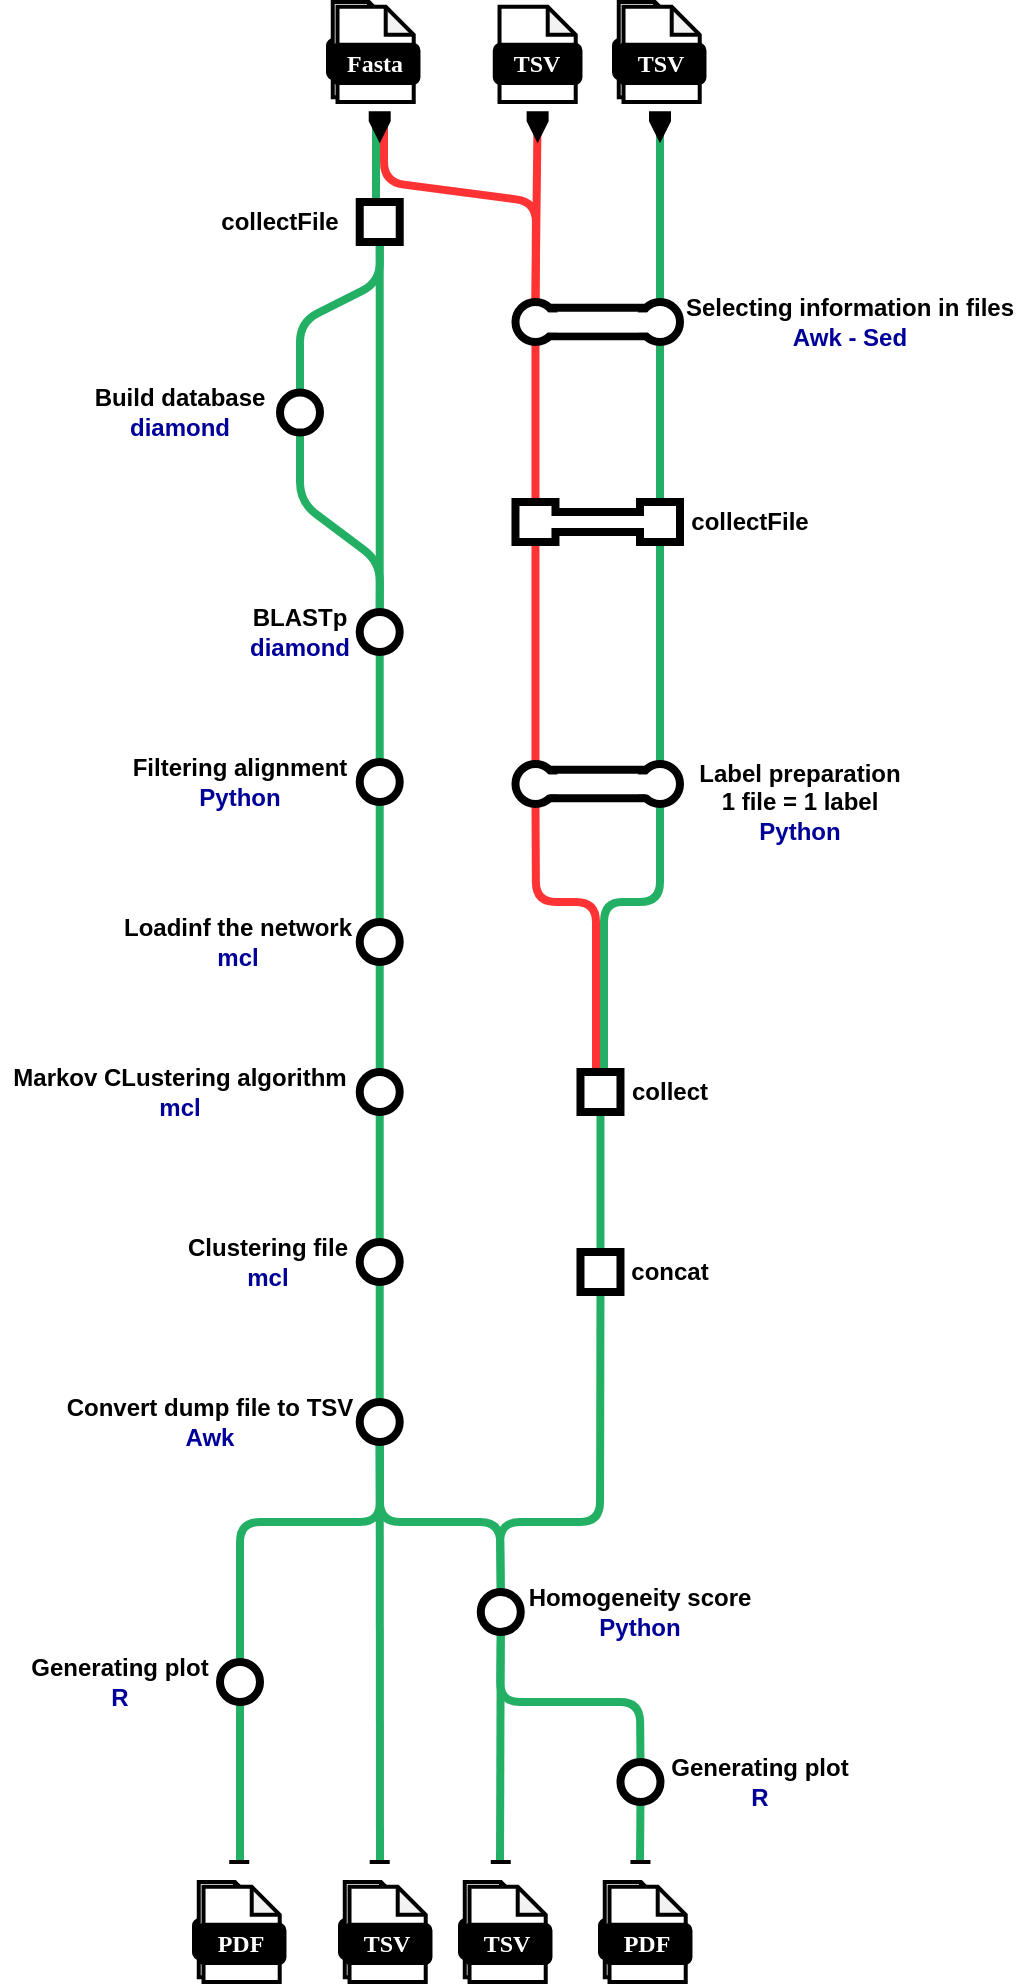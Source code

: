 <mxfile version="24.3.1" type="device">
  <diagram name="Page-1" id="9nXwGs9cTeg_glt61Sc_">
    <mxGraphModel dx="682" dy="383" grid="1" gridSize="10" guides="1" tooltips="1" connect="1" arrows="1" fold="1" page="1" pageScale="1" pageWidth="827" pageHeight="1169" math="0" shadow="0">
      <root>
        <mxCell id="0" />
        <mxCell id="1" parent="0" />
        <mxCell id="K5e5JTWMxoZmhN40_KnM-136" value="" style="endArrow=none;html=1;rounded=1;strokeWidth=4;strokeColor=#FF3333;startSize=2;exitX=0.5;exitY=0;exitDx=0;exitDy=0;" edge="1" parent="1" source="S5FKqw8-091Je8HFVhai-55">
          <mxGeometry width="50" height="50" relative="1" as="geometry">
            <mxPoint x="348" y="170" as="sourcePoint" />
            <mxPoint x="272" y="106" as="targetPoint" />
            <Array as="points">
              <mxPoint x="348" y="150" />
              <mxPoint x="272" y="140" />
            </Array>
          </mxGeometry>
        </mxCell>
        <mxCell id="K5e5JTWMxoZmhN40_KnM-78" value="" style="endArrow=none;html=1;rounded=1;strokeWidth=4;strokeColor=#24B064;exitX=0.5;exitY=1;exitDx=0;exitDy=0;entryX=0.5;entryY=0;entryDx=0;entryDy=0;" edge="1" parent="1" source="K5e5JTWMxoZmhN40_KnM-75" target="S5FKqw8-091Je8HFVhai-32">
          <mxGeometry width="50" height="50" relative="1" as="geometry">
            <mxPoint x="300" y="290" as="sourcePoint" />
            <mxPoint x="340" y="290" as="targetPoint" />
            <Array as="points">
              <mxPoint x="230" y="300" />
              <mxPoint x="270" y="330" />
            </Array>
          </mxGeometry>
        </mxCell>
        <mxCell id="K5e5JTWMxoZmhN40_KnM-52" value="" style="rounded=1;whiteSpace=wrap;html=1;strokeWidth=2;fillColor=#000000;" vertex="1" parent="1">
          <mxGeometry x="244" y="69.048" width="42.859" height="19.048" as="geometry" />
        </mxCell>
        <mxCell id="S5FKqw8-091Je8HFVhai-121" value="" style="endArrow=none;html=1;rounded=1;strokeWidth=4;strokeColor=#FF3333;exitX=0.5;exitY=1;exitDx=0;exitDy=0;" parent="1" source="K5e5JTWMxoZmhN40_KnM-46" edge="1">
          <mxGeometry width="50" height="50" relative="1" as="geometry">
            <mxPoint x="345.74" y="451" as="sourcePoint" />
            <mxPoint x="378" y="584" as="targetPoint" />
            <Array as="points">
              <mxPoint x="348" y="500" />
              <mxPoint x="378" y="500" />
            </Array>
          </mxGeometry>
        </mxCell>
        <mxCell id="S5FKqw8-091Je8HFVhai-114" value="" style="endArrow=none;html=1;rounded=1;strokeWidth=4;strokeColor=#24B064;entryX=0.5;entryY=0;entryDx=0;entryDy=0;exitX=0.5;exitY=1;exitDx=0;exitDy=0;" parent="1" source="S5FKqw8-091Je8HFVhai-56" target="S5FKqw8-091Je8HFVhai-80" edge="1">
          <mxGeometry width="50" height="50" relative="1" as="geometry">
            <mxPoint x="420" y="240" as="sourcePoint" />
            <mxPoint x="750" y="360" as="targetPoint" />
          </mxGeometry>
        </mxCell>
        <mxCell id="S5FKqw8-091Je8HFVhai-1" value="" style="group" parent="1" vertex="1" connectable="0">
          <mxGeometry x="244" y="50" width="45.24" height="50" as="geometry" />
        </mxCell>
        <mxCell id="S5FKqw8-091Je8HFVhai-2" value="" style="shape=note;whiteSpace=wrap;html=1;backgroundOutline=1;darkOpacity=0.05;rounded=1;size=20;strokeWidth=2;" parent="S5FKqw8-091Je8HFVhai-1" vertex="1">
          <mxGeometry x="2.381" width="38.097" height="47.619" as="geometry" />
        </mxCell>
        <mxCell id="S5FKqw8-091Je8HFVhai-4" value="" style="shape=note;whiteSpace=wrap;html=1;backgroundOutline=1;darkOpacity=0.05;rounded=1;size=14;strokeWidth=2;" parent="S5FKqw8-091Je8HFVhai-1" vertex="1">
          <mxGeometry x="4.762" y="2.381" width="38.097" height="47.619" as="geometry" />
        </mxCell>
        <mxCell id="S5FKqw8-091Je8HFVhai-5" value="&lt;font style=&quot;font-size: 12px;&quot; data-font-src=&quot;https://fonts.googleapis.com/css?family=Maven+Pro&quot; face=&quot;Maven Pro&quot; color=&quot;#ffffff&quot;&gt;&lt;b&gt;&lt;font style=&quot;font-size: 12px;&quot;&gt;Fasta&lt;/font&gt;&lt;/b&gt;&lt;/font&gt;" style="rounded=1;whiteSpace=wrap;html=1;strokeWidth=2;fillColor=#000000;" parent="S5FKqw8-091Je8HFVhai-1" vertex="1">
          <mxGeometry x="2.381" y="21.429" width="42.859" height="19.048" as="geometry" />
        </mxCell>
        <mxCell id="S5FKqw8-091Je8HFVhai-33" value="" style="endArrow=none;html=1;rounded=1;strokeWidth=4;strokeColor=#24B064;exitX=0.5;exitY=1;exitDx=0;exitDy=0;entryX=0.5;entryY=0;entryDx=0;entryDy=0;" parent="1" source="K5e5JTWMxoZmhN40_KnM-76" target="S5FKqw8-091Je8HFVhai-32" edge="1">
          <mxGeometry width="50" height="50" relative="1" as="geometry">
            <mxPoint x="269.86" y="174.68" as="sourcePoint" />
            <mxPoint x="270" y="340" as="targetPoint" />
          </mxGeometry>
        </mxCell>
        <mxCell id="S5FKqw8-091Je8HFVhai-34" value="" style="endArrow=none;html=1;rounded=1;strokeWidth=4;strokeColor=#24B064;exitX=0.5;exitY=1;exitDx=0;exitDy=0;entryX=0.5;entryY=0;entryDx=0;entryDy=0;" parent="1" source="S5FKqw8-091Je8HFVhai-32" target="S5FKqw8-091Je8HFVhai-35" edge="1">
          <mxGeometry width="50" height="50" relative="1" as="geometry">
            <mxPoint x="297.48" y="540" as="sourcePoint" />
            <mxPoint x="266" y="550" as="targetPoint" />
          </mxGeometry>
        </mxCell>
        <mxCell id="S5FKqw8-091Je8HFVhai-37" value="" style="endArrow=none;html=1;rounded=1;strokeWidth=4;strokeColor=#24B064;exitX=0.5;exitY=1;exitDx=0;exitDy=0;entryX=0.5;entryY=0;entryDx=0;entryDy=0;" parent="1" source="S5FKqw8-091Je8HFVhai-35" target="S5FKqw8-091Je8HFVhai-36" edge="1">
          <mxGeometry width="50" height="50" relative="1" as="geometry">
            <mxPoint x="326" y="550" as="sourcePoint" />
            <mxPoint x="326" y="630" as="targetPoint" />
          </mxGeometry>
        </mxCell>
        <mxCell id="S5FKqw8-091Je8HFVhai-43" value="" style="endArrow=none;html=1;rounded=1;strokeWidth=4;strokeColor=#24B064;entryX=0.5;entryY=1;entryDx=0;entryDy=0;exitX=0.5;exitY=0;exitDx=0;exitDy=0;" parent="1" source="S5FKqw8-091Je8HFVhai-41" target="S5FKqw8-091Je8HFVhai-36" edge="1">
          <mxGeometry width="50" height="50" relative="1" as="geometry">
            <mxPoint x="356" y="680" as="sourcePoint" />
            <mxPoint x="286" y="670" as="targetPoint" />
          </mxGeometry>
        </mxCell>
        <mxCell id="S5FKqw8-091Je8HFVhai-44" value="" style="endArrow=none;html=1;rounded=1;strokeWidth=4;strokeColor=#24B064;entryX=0.5;entryY=1;entryDx=0;entryDy=0;exitX=0.5;exitY=0;exitDx=0;exitDy=0;" parent="1" source="S5FKqw8-091Je8HFVhai-42" target="S5FKqw8-091Je8HFVhai-41" edge="1">
          <mxGeometry width="50" height="50" relative="1" as="geometry">
            <mxPoint x="276" y="780" as="sourcePoint" />
            <mxPoint x="276" y="670" as="targetPoint" />
          </mxGeometry>
        </mxCell>
        <mxCell id="S5FKqw8-091Je8HFVhai-46" value="&lt;div&gt;&lt;b&gt;Build database&lt;/b&gt;&lt;/div&gt;&lt;div style=&quot;&quot;&gt;&lt;font color=&quot;#000099&quot;&gt;&lt;b&gt;diamond&lt;/b&gt;&lt;/font&gt;&lt;br&gt;&lt;/div&gt;" style="text;html=1;align=center;verticalAlign=middle;whiteSpace=wrap;rounded=0;" parent="1" vertex="1">
          <mxGeometry x="120" y="240.31" width="100" height="30" as="geometry" />
        </mxCell>
        <mxCell id="S5FKqw8-091Je8HFVhai-47" value="&lt;div&gt;&lt;b&gt;BLASTp&lt;/b&gt;&lt;/div&gt;&lt;div style=&quot;&quot;&gt;&lt;font color=&quot;#000099&quot; style=&quot;font-size: 12px;&quot;&gt;&lt;b&gt;diamond&lt;/b&gt;&lt;/font&gt;&lt;font color=&quot;#000099&quot; style=&quot;font-size: 12px;&quot;&gt;&lt;b&gt;&lt;br&gt;&lt;/b&gt;&lt;/font&gt;&lt;/div&gt;" style="text;html=1;align=center;verticalAlign=middle;whiteSpace=wrap;rounded=0;" parent="1" vertex="1">
          <mxGeometry x="190" y="350" width="80" height="30" as="geometry" />
        </mxCell>
        <mxCell id="S5FKqw8-091Je8HFVhai-48" value="&lt;div&gt;&lt;b&gt;Filtering alignment&lt;br&gt;&lt;/b&gt;&lt;/div&gt;&lt;div style=&quot;&quot;&gt;&lt;font color=&quot;#000099&quot;&gt;&lt;b&gt;Python&lt;/b&gt;&lt;br&gt;&lt;/font&gt;&lt;/div&gt;" style="text;html=1;align=center;verticalAlign=middle;whiteSpace=wrap;rounded=0;" parent="1" vertex="1">
          <mxGeometry x="139.86" y="425" width="120" height="30" as="geometry" />
        </mxCell>
        <mxCell id="S5FKqw8-091Je8HFVhai-49" value="&lt;div&gt;&lt;b&gt;Loadinf the network&lt;br&gt;&lt;/b&gt;&lt;/div&gt;&lt;div style=&quot;&quot;&gt;&lt;font color=&quot;#000099&quot;&gt;&lt;b&gt;mcl&lt;/b&gt;&lt;/font&gt;&lt;br&gt;&lt;/div&gt;" style="text;html=1;align=center;verticalAlign=middle;whiteSpace=wrap;rounded=0;" parent="1" vertex="1">
          <mxGeometry x="139.05" y="505" width="120" height="30" as="geometry" />
        </mxCell>
        <mxCell id="S5FKqw8-091Je8HFVhai-50" value="&lt;div&gt;&lt;b&gt;Markov CLustering algorithm&lt;br&gt;&lt;/b&gt;&lt;/div&gt;&lt;div style=&quot;&quot;&gt;&lt;font color=&quot;#000099&quot; style=&quot;font-size: 12px;&quot;&gt;&lt;b&gt;mcl&lt;/b&gt;&lt;/font&gt;&lt;br&gt;&lt;/div&gt;" style="text;html=1;align=center;verticalAlign=middle;whiteSpace=wrap;rounded=0;" parent="1" vertex="1">
          <mxGeometry x="80" y="572.5" width="180" height="45" as="geometry" />
        </mxCell>
        <mxCell id="S5FKqw8-091Je8HFVhai-53" value="&lt;div&gt;&lt;b&gt;Clustering file&lt;br&gt;&lt;/b&gt;&lt;/div&gt;&lt;div style=&quot;&quot;&gt;&lt;font color=&quot;#000099&quot;&gt;&lt;b&gt;mcl&lt;/b&gt;&lt;/font&gt;&lt;br&gt;&lt;/div&gt;" style="text;html=1;align=center;verticalAlign=middle;whiteSpace=wrap;rounded=0;" parent="1" vertex="1">
          <mxGeometry x="169.05" y="665" width="90" height="30" as="geometry" />
        </mxCell>
        <mxCell id="S5FKqw8-091Je8HFVhai-54" value="&lt;div&gt;&lt;b&gt;Convert dump file to TSV&lt;br&gt;&lt;/b&gt;&lt;/div&gt;&lt;div style=&quot;&quot;&gt;&lt;font color=&quot;#000099&quot;&gt;&lt;b&gt;Awk&lt;/b&gt;&lt;b&gt;&lt;br&gt;&lt;/b&gt;&lt;/font&gt;&lt;/div&gt;" style="text;html=1;align=center;verticalAlign=middle;whiteSpace=wrap;rounded=0;" parent="1" vertex="1">
          <mxGeometry x="110.0" y="745" width="150" height="30" as="geometry" />
        </mxCell>
        <mxCell id="S5FKqw8-091Je8HFVhai-59" value="" style="endArrow=none;html=1;rounded=1;strokeWidth=4;strokeColor=#FF3333;entryX=0.5;entryY=0;entryDx=0;entryDy=0;exitX=0;exitY=0.5;exitDx=0;exitDy=0;exitPerimeter=0;" parent="1" target="S5FKqw8-091Je8HFVhai-55" edge="1" source="K5e5JTWMxoZmhN40_KnM-130">
          <mxGeometry width="50" height="50" relative="1" as="geometry">
            <mxPoint x="348.53" y="110" as="sourcePoint" />
            <mxPoint x="350" y="170" as="targetPoint" />
          </mxGeometry>
        </mxCell>
        <mxCell id="S5FKqw8-091Je8HFVhai-61" value="&lt;div&gt;&lt;b&gt;Selecting information in files&lt;br&gt;&lt;/b&gt;&lt;/div&gt;&lt;div style=&quot;&quot;&gt;&lt;font color=&quot;#000099&quot;&gt;&lt;b&gt;Awk - Sed&lt;/b&gt;&lt;/font&gt;&lt;br&gt;&lt;/div&gt;" style="text;html=1;align=center;verticalAlign=middle;whiteSpace=wrap;rounded=0;" parent="1" vertex="1">
          <mxGeometry x="420" y="195" width="170" height="30" as="geometry" />
        </mxCell>
        <mxCell id="S5FKqw8-091Je8HFVhai-78" value="&lt;div&gt;&lt;b&gt;collectFile&lt;br&gt;&lt;/b&gt;&lt;/div&gt;" style="text;html=1;align=center;verticalAlign=middle;whiteSpace=wrap;rounded=0;" parent="1" vertex="1">
          <mxGeometry x="420" y="295" width="70" height="30" as="geometry" />
        </mxCell>
        <mxCell id="S5FKqw8-091Je8HFVhai-113" value="" style="endArrow=none;html=1;rounded=1;strokeWidth=4;strokeColor=#FF3333;entryX=0.5;entryY=0;entryDx=0;entryDy=0;exitX=0.5;exitY=1;exitDx=0;exitDy=0;" parent="1" source="S5FKqw8-091Je8HFVhai-55" target="S5FKqw8-091Je8HFVhai-77" edge="1">
          <mxGeometry width="50" height="50" relative="1" as="geometry">
            <mxPoint x="348" y="240" as="sourcePoint" />
            <mxPoint x="446" y="360" as="targetPoint" />
          </mxGeometry>
        </mxCell>
        <mxCell id="S5FKqw8-091Je8HFVhai-115" value="" style="endArrow=none;html=1;rounded=1;strokeWidth=4;strokeColor=#FF3333;exitX=0.5;exitY=1;exitDx=0;exitDy=0;entryX=0.5;entryY=0;entryDx=0;entryDy=0;" parent="1" source="S5FKqw8-091Je8HFVhai-77" target="K5e5JTWMxoZmhN40_KnM-46" edge="1">
          <mxGeometry width="50" height="50" relative="1" as="geometry">
            <mxPoint x="436" y="320" as="sourcePoint" />
            <mxPoint x="350" y="400" as="targetPoint" />
          </mxGeometry>
        </mxCell>
        <mxCell id="S5FKqw8-091Je8HFVhai-111" value="" style="group" parent="1" vertex="1" connectable="0">
          <mxGeometry x="337.74" y="300" width="30" height="20" as="geometry" />
        </mxCell>
        <mxCell id="S5FKqw8-091Je8HFVhai-77" value="" style="rounded=1;whiteSpace=wrap;html=1;strokeWidth=4;arcSize=0;" parent="S5FKqw8-091Je8HFVhai-111" vertex="1">
          <mxGeometry width="20" height="20" as="geometry" />
        </mxCell>
        <mxCell id="S5FKqw8-091Je8HFVhai-117" value="" style="endArrow=none;html=1;rounded=1;strokeWidth=4;strokeColor=#24B064;entryX=0.5;entryY=0;entryDx=0;entryDy=0;exitX=0.5;exitY=1;exitDx=0;exitDy=0;" parent="1" source="S5FKqw8-091Je8HFVhai-80" target="K5e5JTWMxoZmhN40_KnM-45" edge="1">
          <mxGeometry width="50" height="50" relative="1" as="geometry">
            <mxPoint x="758.24" y="370" as="sourcePoint" />
            <mxPoint x="604" y="430" as="targetPoint" />
          </mxGeometry>
        </mxCell>
        <mxCell id="S5FKqw8-091Je8HFVhai-126" value="&lt;div&gt;&lt;b&gt;concat&lt;br&gt;&lt;/b&gt;&lt;/div&gt;" style="text;html=1;align=center;verticalAlign=middle;whiteSpace=wrap;rounded=0;" parent="1" vertex="1">
          <mxGeometry x="390.24" y="670" width="50" height="30" as="geometry" />
        </mxCell>
        <mxCell id="S5FKqw8-091Je8HFVhai-135" value="&lt;div&gt;&lt;b&gt;collect&lt;br&gt;&lt;/b&gt;&lt;/div&gt;" style="text;html=1;align=center;verticalAlign=middle;whiteSpace=wrap;rounded=0;" parent="1" vertex="1">
          <mxGeometry x="390.43" y="580" width="50.19" height="30" as="geometry" />
        </mxCell>
        <mxCell id="S5FKqw8-091Je8HFVhai-136" value="" style="endArrow=none;html=1;rounded=1;strokeWidth=4;strokeColor=#24B064;exitX=0.5;exitY=1;exitDx=0;exitDy=0;" parent="1" source="K5e5JTWMxoZmhN40_KnM-45" edge="1">
          <mxGeometry width="50" height="50" relative="1" as="geometry">
            <mxPoint x="410" y="470" as="sourcePoint" />
            <mxPoint x="382" y="583" as="targetPoint" />
            <Array as="points">
              <mxPoint x="410" y="500" />
              <mxPoint x="382" y="500" />
            </Array>
          </mxGeometry>
        </mxCell>
        <mxCell id="S5FKqw8-091Je8HFVhai-137" value="" style="endArrow=none;html=1;rounded=1;strokeWidth=4;strokeColor=#24B064;entryX=0.5;entryY=0;entryDx=0;entryDy=0;exitX=0;exitY=0.5;exitDx=0;exitDy=0;exitPerimeter=0;" parent="1" target="S5FKqw8-091Je8HFVhai-56" edge="1" source="K5e5JTWMxoZmhN40_KnM-132">
          <mxGeometry width="50" height="50" relative="1" as="geometry">
            <mxPoint x="410" y="110" as="sourcePoint" />
            <mxPoint x="420" y="170" as="targetPoint" />
          </mxGeometry>
        </mxCell>
        <mxCell id="S5FKqw8-091Je8HFVhai-41" value="" style="ellipse;whiteSpace=wrap;html=1;aspect=fixed;rounded=1;rotation=0;strokeWidth=4;" parent="1" vertex="1">
          <mxGeometry x="259.86" y="585" width="20" height="20" as="geometry" />
        </mxCell>
        <mxCell id="S5FKqw8-091Je8HFVhai-36" value="" style="ellipse;whiteSpace=wrap;html=1;aspect=fixed;rounded=1;rotation=0;strokeWidth=4;" parent="1" vertex="1">
          <mxGeometry x="259.86" y="510" width="20" height="20" as="geometry" />
        </mxCell>
        <mxCell id="S5FKqw8-091Je8HFVhai-35" value="" style="ellipse;whiteSpace=wrap;html=1;aspect=fixed;rounded=1;rotation=0;strokeWidth=4;" parent="1" vertex="1">
          <mxGeometry x="259.86" y="430" width="20" height="20" as="geometry" />
        </mxCell>
        <mxCell id="S5FKqw8-091Je8HFVhai-80" value="" style="rounded=1;whiteSpace=wrap;html=1;strokeWidth=4;arcSize=0;" parent="1" vertex="1">
          <mxGeometry x="400" y="300" width="20" height="20" as="geometry" />
        </mxCell>
        <mxCell id="S5FKqw8-091Je8HFVhai-56" value="" style="ellipse;whiteSpace=wrap;html=1;aspect=fixed;rounded=1;rotation=0;strokeWidth=4;" parent="1" vertex="1">
          <mxGeometry x="400" y="200" width="20" height="20" as="geometry" />
        </mxCell>
        <mxCell id="S5FKqw8-091Je8HFVhai-55" value="" style="ellipse;whiteSpace=wrap;html=1;aspect=fixed;rounded=1;rotation=0;strokeWidth=4;" parent="1" vertex="1">
          <mxGeometry x="337.74" y="200" width="20" height="20" as="geometry" />
        </mxCell>
        <mxCell id="S5FKqw8-091Je8HFVhai-150" value="" style="endArrow=none;html=1;rounded=1;strokeWidth=4;strokeColor=#24B064;exitX=0.5;exitY=1;exitDx=0;exitDy=0;entryX=0.5;entryY=0;entryDx=0;entryDy=0;" parent="1" source="S5FKqw8-091Je8HFVhai-119" target="S5FKqw8-091Je8HFVhai-128" edge="1">
          <mxGeometry width="50" height="50" relative="1" as="geometry">
            <mxPoint x="588" y="650" as="sourcePoint" />
            <mxPoint x="380" y="680" as="targetPoint" />
          </mxGeometry>
        </mxCell>
        <mxCell id="S5FKqw8-091Je8HFVhai-119" value="" style="rounded=1;whiteSpace=wrap;html=1;strokeWidth=4;arcSize=0;" parent="1" vertex="1">
          <mxGeometry x="370.24" y="585" width="20" height="20" as="geometry" />
        </mxCell>
        <mxCell id="S5FKqw8-091Je8HFVhai-169" value="&lt;div&gt;&lt;b&gt;collectFile&lt;br&gt;&lt;/b&gt;&lt;/div&gt;" style="text;html=1;align=center;verticalAlign=middle;whiteSpace=wrap;rounded=0;" parent="1" vertex="1">
          <mxGeometry x="180.67" y="144.68" width="78.38" height="30" as="geometry" />
        </mxCell>
        <mxCell id="S5FKqw8-091Je8HFVhai-177" value="" style="endArrow=none;html=1;rounded=1;strokeWidth=4;strokeColor=#24B064;entryX=0.5;entryY=1;entryDx=0;entryDy=0;exitX=0.5;exitY=0;exitDx=0;exitDy=0;" parent="1" source="S5FKqw8-091Je8HFVhai-154" target="S5FKqw8-091Je8HFVhai-42" edge="1">
          <mxGeometry width="50" height="50" relative="1" as="geometry">
            <mxPoint x="270.6" y="860" as="sourcePoint" />
            <mxPoint x="270.6" y="790" as="targetPoint" />
          </mxGeometry>
        </mxCell>
        <mxCell id="S5FKqw8-091Je8HFVhai-42" value="" style="ellipse;whiteSpace=wrap;html=1;aspect=fixed;rounded=1;rotation=0;strokeWidth=4;" parent="1" vertex="1">
          <mxGeometry x="259.86" y="670" width="20" height="20" as="geometry" />
        </mxCell>
        <mxCell id="S5FKqw8-091Je8HFVhai-184" value="" style="endArrow=none;html=1;rounded=1;strokeWidth=4;strokeColor=#24B064;entryX=0.5;entryY=1;entryDx=0;entryDy=0;exitX=0.5;exitY=0;exitDx=0;exitDy=0;" parent="1" source="S5FKqw8-091Je8HFVhai-182" target="S5FKqw8-091Je8HFVhai-154" edge="1">
          <mxGeometry width="50" height="50" relative="1" as="geometry">
            <mxPoint x="310" y="830" as="sourcePoint" />
            <mxPoint x="271" y="800" as="targetPoint" />
            <Array as="points">
              <mxPoint x="330" y="810" />
              <mxPoint x="270" y="810" />
            </Array>
          </mxGeometry>
        </mxCell>
        <mxCell id="S5FKqw8-091Je8HFVhai-186" value="&lt;div&gt;&lt;b&gt;Homogeneity score&lt;br&gt;&lt;/b&gt;&lt;/div&gt;&lt;div style=&quot;&quot;&gt;&lt;font color=&quot;#000099&quot;&gt;&lt;b&gt;Python&lt;/b&gt;&lt;b&gt;&lt;br&gt;&lt;/b&gt;&lt;/font&gt;&lt;/div&gt;" style="text;html=1;align=center;verticalAlign=middle;whiteSpace=wrap;rounded=0;" parent="1" vertex="1">
          <mxGeometry x="340.38" y="840" width="120.24" height="30" as="geometry" />
        </mxCell>
        <mxCell id="S5FKqw8-091Je8HFVhai-191" value="" style="endArrow=none;html=1;rounded=1;strokeWidth=4;strokeColor=#24B064;entryX=0.5;entryY=0;entryDx=0;entryDy=0;exitX=0.5;exitY=1;exitDx=0;exitDy=0;" parent="1" source="S5FKqw8-091Je8HFVhai-182" target="S5FKqw8-091Je8HFVhai-190" edge="1">
          <mxGeometry width="50" height="50" relative="1" as="geometry">
            <mxPoint x="446.18" y="930" as="sourcePoint" />
            <mxPoint x="446.18" y="1042" as="targetPoint" />
            <Array as="points">
              <mxPoint x="330" y="900" />
              <mxPoint x="400" y="900" />
            </Array>
          </mxGeometry>
        </mxCell>
        <mxCell id="K5e5JTWMxoZmhN40_KnM-26" value="" style="endArrow=none;html=1;rounded=1;strokeWidth=4;exitX=1;exitY=0;exitDx=0;exitDy=0;entryX=0;entryY=0;entryDx=0;entryDy=0;" edge="1" parent="1" source="S5FKqw8-091Je8HFVhai-55" target="S5FKqw8-091Je8HFVhai-56">
          <mxGeometry width="50" height="50" relative="1" as="geometry">
            <mxPoint x="359" y="195" as="sourcePoint" />
            <mxPoint x="399" y="195" as="targetPoint" />
          </mxGeometry>
        </mxCell>
        <mxCell id="K5e5JTWMxoZmhN40_KnM-27" value="" style="endArrow=none;html=1;rounded=1;strokeWidth=4;exitX=1;exitY=1;exitDx=0;exitDy=0;entryX=0;entryY=1;entryDx=0;entryDy=0;" edge="1" parent="1" source="S5FKqw8-091Je8HFVhai-55" target="S5FKqw8-091Je8HFVhai-56">
          <mxGeometry width="50" height="50" relative="1" as="geometry">
            <mxPoint x="359" y="225" as="sourcePoint" />
            <mxPoint x="399" y="225" as="targetPoint" />
          </mxGeometry>
        </mxCell>
        <mxCell id="K5e5JTWMxoZmhN40_KnM-29" value="" style="endArrow=none;html=1;rounded=1;strokeWidth=4;exitX=1;exitY=0.75;exitDx=0;exitDy=0;entryX=0;entryY=0.75;entryDx=0;entryDy=0;" edge="1" parent="1" source="S5FKqw8-091Je8HFVhai-77" target="S5FKqw8-091Je8HFVhai-80">
          <mxGeometry width="50" height="50" relative="1" as="geometry">
            <mxPoint x="430" y="270" as="sourcePoint" />
            <mxPoint x="470" y="270" as="targetPoint" />
          </mxGeometry>
        </mxCell>
        <mxCell id="K5e5JTWMxoZmhN40_KnM-32" value="" style="endArrow=none;html=1;rounded=1;strokeWidth=2;strokeColor=#FFFFFF;" edge="1" parent="1">
          <mxGeometry width="50" height="50" relative="1" as="geometry">
            <mxPoint x="375" y="308" as="sourcePoint" />
            <mxPoint x="411" y="307.99" as="targetPoint" />
          </mxGeometry>
        </mxCell>
        <mxCell id="K5e5JTWMxoZmhN40_KnM-28" value="" style="endArrow=none;html=1;rounded=1;strokeWidth=4;entryX=0;entryY=0.25;entryDx=0;entryDy=0;exitX=1;exitY=0.25;exitDx=0;exitDy=0;" edge="1" parent="1" source="S5FKqw8-091Je8HFVhai-77" target="S5FKqw8-091Je8HFVhai-80">
          <mxGeometry width="50" height="50" relative="1" as="geometry">
            <mxPoint x="359" y="299.78" as="sourcePoint" />
            <mxPoint x="399" y="299.78" as="targetPoint" />
          </mxGeometry>
        </mxCell>
        <mxCell id="K5e5JTWMxoZmhN40_KnM-35" value="" style="endArrow=none;html=1;rounded=1;strokeWidth=2;strokeColor=#FFFFFF;" edge="1" parent="1">
          <mxGeometry width="50" height="50" relative="1" as="geometry">
            <mxPoint x="377" y="310" as="sourcePoint" />
            <mxPoint x="413" y="309.99" as="targetPoint" />
          </mxGeometry>
        </mxCell>
        <mxCell id="K5e5JTWMxoZmhN40_KnM-36" value="" style="endArrow=none;html=1;rounded=1;strokeWidth=2;strokeColor=#FFFFFF;" edge="1" parent="1">
          <mxGeometry width="50" height="50" relative="1" as="geometry">
            <mxPoint x="375" y="312" as="sourcePoint" />
            <mxPoint x="411" y="311.99" as="targetPoint" />
          </mxGeometry>
        </mxCell>
        <mxCell id="K5e5JTWMxoZmhN40_KnM-37" value="" style="endArrow=none;html=1;rounded=1;strokeWidth=2;strokeColor=#FFFFFF;" edge="1" parent="1">
          <mxGeometry width="50" height="50" relative="1" as="geometry">
            <mxPoint x="354" y="312" as="sourcePoint" />
            <mxPoint x="390" y="311.99" as="targetPoint" />
          </mxGeometry>
        </mxCell>
        <mxCell id="K5e5JTWMxoZmhN40_KnM-38" value="" style="endArrow=none;html=1;rounded=1;strokeWidth=2;strokeColor=#FFFFFF;" edge="1" parent="1">
          <mxGeometry width="50" height="50" relative="1" as="geometry">
            <mxPoint x="354" y="308" as="sourcePoint" />
            <mxPoint x="390" y="307.99" as="targetPoint" />
          </mxGeometry>
        </mxCell>
        <mxCell id="K5e5JTWMxoZmhN40_KnM-39" value="" style="endArrow=none;html=1;rounded=1;strokeWidth=2;strokeColor=#FFFFFF;" edge="1" parent="1">
          <mxGeometry width="50" height="50" relative="1" as="geometry">
            <mxPoint x="353" y="309" as="sourcePoint" />
            <mxPoint x="389" y="308.99" as="targetPoint" />
          </mxGeometry>
        </mxCell>
        <mxCell id="K5e5JTWMxoZmhN40_KnM-40" value="" style="endArrow=none;html=1;rounded=1;strokeWidth=2;strokeColor=#FFFFFF;" edge="1" parent="1">
          <mxGeometry width="50" height="50" relative="1" as="geometry">
            <mxPoint x="353" y="311" as="sourcePoint" />
            <mxPoint x="389" y="310.99" as="targetPoint" />
          </mxGeometry>
        </mxCell>
        <mxCell id="K5e5JTWMxoZmhN40_KnM-41" value="" style="endArrow=none;html=1;rounded=1;strokeWidth=2;strokeColor=#FFFFFF;" edge="1" parent="1">
          <mxGeometry width="50" height="50" relative="1" as="geometry">
            <mxPoint x="377" y="311" as="sourcePoint" />
            <mxPoint x="413" y="310.99" as="targetPoint" />
          </mxGeometry>
        </mxCell>
        <mxCell id="K5e5JTWMxoZmhN40_KnM-42" value="" style="endArrow=none;html=1;rounded=1;strokeWidth=2;strokeColor=#FFFFFF;" edge="1" parent="1">
          <mxGeometry width="50" height="50" relative="1" as="geometry">
            <mxPoint x="348" y="310" as="sourcePoint" />
            <mxPoint x="384" y="309.99" as="targetPoint" />
          </mxGeometry>
        </mxCell>
        <mxCell id="K5e5JTWMxoZmhN40_KnM-43" value="" style="endArrow=none;html=1;rounded=1;strokeWidth=2;strokeColor=#FFFFFF;" edge="1" parent="1">
          <mxGeometry width="50" height="50" relative="1" as="geometry">
            <mxPoint x="373" y="309" as="sourcePoint" />
            <mxPoint x="409" y="308.99" as="targetPoint" />
          </mxGeometry>
        </mxCell>
        <mxCell id="K5e5JTWMxoZmhN40_KnM-45" value="" style="ellipse;whiteSpace=wrap;html=1;aspect=fixed;rounded=1;rotation=0;strokeWidth=4;" vertex="1" parent="1">
          <mxGeometry x="400" y="431" width="20" height="20" as="geometry" />
        </mxCell>
        <mxCell id="K5e5JTWMxoZmhN40_KnM-46" value="" style="ellipse;whiteSpace=wrap;html=1;aspect=fixed;rounded=1;rotation=0;strokeWidth=4;" vertex="1" parent="1">
          <mxGeometry x="337.74" y="431" width="20" height="20" as="geometry" />
        </mxCell>
        <mxCell id="K5e5JTWMxoZmhN40_KnM-47" value="" style="rounded=0;whiteSpace=wrap;html=1;strokeWidth=0;rotation=90;strokeColor=#FFFFFF;" vertex="1" parent="1">
          <mxGeometry x="372.74" y="405.69" width="10" height="70.63" as="geometry" />
        </mxCell>
        <mxCell id="K5e5JTWMxoZmhN40_KnM-48" value="" style="endArrow=none;html=1;rounded=1;strokeWidth=4;exitX=1;exitY=0;exitDx=0;exitDy=0;entryX=0;entryY=0;entryDx=0;entryDy=0;" edge="1" parent="1" source="K5e5JTWMxoZmhN40_KnM-46" target="K5e5JTWMxoZmhN40_KnM-45">
          <mxGeometry width="50" height="50" relative="1" as="geometry">
            <mxPoint x="359" y="426" as="sourcePoint" />
            <mxPoint x="390" y="430" as="targetPoint" />
          </mxGeometry>
        </mxCell>
        <mxCell id="K5e5JTWMxoZmhN40_KnM-49" value="" style="endArrow=none;html=1;rounded=1;strokeWidth=4;exitX=1;exitY=1;exitDx=0;exitDy=0;entryX=0;entryY=1;entryDx=0;entryDy=0;" edge="1" parent="1" source="K5e5JTWMxoZmhN40_KnM-46" target="K5e5JTWMxoZmhN40_KnM-45">
          <mxGeometry width="50" height="50" relative="1" as="geometry">
            <mxPoint x="359" y="456" as="sourcePoint" />
            <mxPoint x="390" y="450" as="targetPoint" />
          </mxGeometry>
        </mxCell>
        <mxCell id="K5e5JTWMxoZmhN40_KnM-53" value="" style="rounded=1;whiteSpace=wrap;html=1;strokeWidth=2;fillColor=#000000;" vertex="1" parent="1">
          <mxGeometry x="387" y="69.048" width="42.859" height="19.048" as="geometry" />
        </mxCell>
        <mxCell id="K5e5JTWMxoZmhN40_KnM-54" value="" style="group" vertex="1" connectable="0" parent="1">
          <mxGeometry x="387" y="50" width="45.24" height="50" as="geometry" />
        </mxCell>
        <mxCell id="K5e5JTWMxoZmhN40_KnM-55" value="" style="shape=note;whiteSpace=wrap;html=1;backgroundOutline=1;darkOpacity=0.05;rounded=1;size=20;strokeWidth=2;" vertex="1" parent="K5e5JTWMxoZmhN40_KnM-54">
          <mxGeometry x="2.381" width="38.097" height="47.619" as="geometry" />
        </mxCell>
        <mxCell id="K5e5JTWMxoZmhN40_KnM-56" value="" style="shape=note;whiteSpace=wrap;html=1;backgroundOutline=1;darkOpacity=0.05;rounded=1;size=14;strokeWidth=2;" vertex="1" parent="K5e5JTWMxoZmhN40_KnM-54">
          <mxGeometry x="4.762" y="2.381" width="38.097" height="47.619" as="geometry" />
        </mxCell>
        <mxCell id="K5e5JTWMxoZmhN40_KnM-57" value="&lt;font color=&quot;#ffffff&quot; face=&quot;Maven Pro&quot;&gt;&lt;b&gt;TSV&lt;/b&gt;&lt;/font&gt;" style="rounded=1;whiteSpace=wrap;html=1;strokeWidth=2;fillColor=#000000;" vertex="1" parent="K5e5JTWMxoZmhN40_KnM-54">
          <mxGeometry x="2.381" y="21.429" width="42.859" height="19.048" as="geometry" />
        </mxCell>
        <mxCell id="K5e5JTWMxoZmhN40_KnM-74" value="" style="endArrow=none;html=1;rounded=1;strokeWidth=4;strokeColor=#24B064;entryX=0.5;entryY=1;entryDx=0;entryDy=0;exitX=0.5;exitY=0;exitDx=0;exitDy=0;" edge="1" parent="1" source="S5FKqw8-091Je8HFVhai-182" target="S5FKqw8-091Je8HFVhai-128">
          <mxGeometry width="50" height="50" relative="1" as="geometry">
            <mxPoint x="340" y="830" as="sourcePoint" />
            <mxPoint x="380" y="700" as="targetPoint" />
            <Array as="points">
              <mxPoint x="330" y="810" />
              <mxPoint x="380" y="810" />
            </Array>
          </mxGeometry>
        </mxCell>
        <mxCell id="S5FKqw8-091Je8HFVhai-128" value="" style="rounded=1;whiteSpace=wrap;html=1;strokeWidth=4;arcSize=0;" parent="1" vertex="1">
          <mxGeometry x="370.24" y="675" width="20" height="20" as="geometry" />
        </mxCell>
        <mxCell id="K5e5JTWMxoZmhN40_KnM-77" value="" style="endArrow=none;html=1;rounded=1;strokeWidth=4;strokeColor=#24B064;entryX=0.5;entryY=0;entryDx=0;entryDy=0;exitX=0.5;exitY=1;exitDx=0;exitDy=0;" edge="1" parent="1" source="K5e5JTWMxoZmhN40_KnM-76" target="K5e5JTWMxoZmhN40_KnM-75">
          <mxGeometry width="50" height="50" relative="1" as="geometry">
            <mxPoint x="219" y="210" as="sourcePoint" />
            <mxPoint x="220" y="230" as="targetPoint" />
            <Array as="points">
              <mxPoint x="270" y="190" />
              <mxPoint x="230" y="210" />
            </Array>
          </mxGeometry>
        </mxCell>
        <mxCell id="K5e5JTWMxoZmhN40_KnM-75" value="" style="ellipse;whiteSpace=wrap;html=1;aspect=fixed;rounded=1;rotation=0;strokeWidth=4;" vertex="1" parent="1">
          <mxGeometry x="220" y="245.31" width="20" height="20" as="geometry" />
        </mxCell>
        <mxCell id="S5FKqw8-091Je8HFVhai-32" value="" style="ellipse;whiteSpace=wrap;html=1;aspect=fixed;rounded=1;rotation=0;strokeWidth=4;" parent="1" vertex="1">
          <mxGeometry x="259.86" y="355" width="20" height="20" as="geometry" />
        </mxCell>
        <mxCell id="K5e5JTWMxoZmhN40_KnM-79" value="&lt;div&gt;&lt;b&gt;Label preparation&lt;/b&gt;&lt;/div&gt;&lt;div&gt;&lt;b&gt;1 file = 1 label&lt;br&gt;&lt;/b&gt;&lt;/div&gt;&lt;div style=&quot;&quot;&gt;&lt;font color=&quot;#000099&quot;&gt;&lt;b&gt;Python&lt;/b&gt;&lt;/font&gt;&lt;br&gt;&lt;/div&gt;" style="text;html=1;align=center;verticalAlign=middle;whiteSpace=wrap;rounded=0;" vertex="1" parent="1">
          <mxGeometry x="420" y="425" width="120" height="49" as="geometry" />
        </mxCell>
        <mxCell id="K5e5JTWMxoZmhN40_KnM-80" value="" style="shape=note;whiteSpace=wrap;html=1;backgroundOutline=1;darkOpacity=0.05;rounded=1;size=14;strokeWidth=2;" vertex="1" parent="1">
          <mxGeometry x="329.762" y="52.381" width="38.097" height="47.619" as="geometry" />
        </mxCell>
        <mxCell id="K5e5JTWMxoZmhN40_KnM-81" value="&lt;font color=&quot;#ffffff&quot; face=&quot;Maven Pro&quot;&gt;&lt;b&gt;TSV&lt;/b&gt;&lt;/font&gt;" style="rounded=1;whiteSpace=wrap;html=1;strokeWidth=2;fillColor=#000000;" vertex="1" parent="1">
          <mxGeometry x="327.381" y="71.429" width="42.859" height="19.048" as="geometry" />
        </mxCell>
        <mxCell id="K5e5JTWMxoZmhN40_KnM-86" value="&lt;div&gt;&lt;b&gt;Generating plot&lt;br&gt;&lt;/b&gt;&lt;/div&gt;&lt;div style=&quot;&quot;&gt;&lt;font color=&quot;#000099&quot;&gt;&lt;b&gt;R&lt;br&gt;&lt;/b&gt;&lt;/font&gt;&lt;/div&gt;" style="text;html=1;align=center;verticalAlign=middle;whiteSpace=wrap;rounded=0;" vertex="1" parent="1">
          <mxGeometry x="80" y="875" width="120.24" height="30" as="geometry" />
        </mxCell>
        <mxCell id="K5e5JTWMxoZmhN40_KnM-87" value="&lt;div&gt;&lt;b&gt;Generating plot&lt;br&gt;&lt;/b&gt;&lt;/div&gt;&lt;div style=&quot;&quot;&gt;&lt;font color=&quot;#000099&quot;&gt;&lt;b&gt;R&lt;/b&gt;&lt;b&gt;&lt;br&gt;&lt;/b&gt;&lt;/font&gt;&lt;/div&gt;" style="text;html=1;align=center;verticalAlign=middle;whiteSpace=wrap;rounded=0;" vertex="1" parent="1">
          <mxGeometry x="410.24" y="925" width="100" height="30" as="geometry" />
        </mxCell>
        <mxCell id="K5e5JTWMxoZmhN40_KnM-89" value="" style="endArrow=none;html=1;rounded=1;strokeWidth=4;strokeColor=#24B064;entryX=0.5;entryY=1;entryDx=0;entryDy=0;exitX=0.5;exitY=0;exitDx=0;exitDy=0;" edge="1" parent="1" source="S5FKqw8-091Je8HFVhai-188" target="S5FKqw8-091Je8HFVhai-154">
          <mxGeometry width="50" height="50" relative="1" as="geometry">
            <mxPoint x="230" y="840" as="sourcePoint" />
            <mxPoint x="234.05" y="820" as="targetPoint" />
            <Array as="points">
              <mxPoint x="200" y="810" />
              <mxPoint x="270" y="810" />
            </Array>
          </mxGeometry>
        </mxCell>
        <mxCell id="K5e5JTWMxoZmhN40_KnM-90" value="" style="endArrow=none;html=1;rounded=1;strokeWidth=4;strokeColor=#24B064;exitX=0.5;exitY=1;exitDx=0;exitDy=0;" edge="1" parent="1" source="S5FKqw8-091Je8HFVhai-154">
          <mxGeometry width="50" height="50" relative="1" as="geometry">
            <mxPoint x="270" y="870" as="sourcePoint" />
            <mxPoint x="270" y="980" as="targetPoint" />
          </mxGeometry>
        </mxCell>
        <mxCell id="S5FKqw8-091Je8HFVhai-154" value="" style="ellipse;whiteSpace=wrap;html=1;aspect=fixed;rounded=1;rotation=0;strokeWidth=4;" parent="1" vertex="1">
          <mxGeometry x="259.86" y="750" width="20" height="20" as="geometry" />
        </mxCell>
        <mxCell id="K5e5JTWMxoZmhN40_KnM-101" value="" style="group" vertex="1" connectable="0" parent="1">
          <mxGeometry x="250" y="990" width="45.24" height="50" as="geometry" />
        </mxCell>
        <mxCell id="K5e5JTWMxoZmhN40_KnM-96" value="" style="rounded=1;whiteSpace=wrap;html=1;strokeWidth=2;fillColor=#000000;" vertex="1" parent="K5e5JTWMxoZmhN40_KnM-101">
          <mxGeometry y="19.048" width="42.859" height="19.048" as="geometry" />
        </mxCell>
        <mxCell id="K5e5JTWMxoZmhN40_KnM-97" value="" style="group" vertex="1" connectable="0" parent="K5e5JTWMxoZmhN40_KnM-101">
          <mxGeometry width="45.24" height="50" as="geometry" />
        </mxCell>
        <mxCell id="K5e5JTWMxoZmhN40_KnM-98" value="" style="shape=note;whiteSpace=wrap;html=1;backgroundOutline=1;darkOpacity=0.05;rounded=1;size=20;strokeWidth=2;" vertex="1" parent="K5e5JTWMxoZmhN40_KnM-97">
          <mxGeometry x="2.381" width="38.097" height="47.619" as="geometry" />
        </mxCell>
        <mxCell id="K5e5JTWMxoZmhN40_KnM-99" value="" style="shape=note;whiteSpace=wrap;html=1;backgroundOutline=1;darkOpacity=0.05;rounded=1;size=14;strokeWidth=2;" vertex="1" parent="K5e5JTWMxoZmhN40_KnM-97">
          <mxGeometry x="4.762" y="2.381" width="38.097" height="47.619" as="geometry" />
        </mxCell>
        <mxCell id="K5e5JTWMxoZmhN40_KnM-100" value="&lt;font color=&quot;#ffffff&quot; face=&quot;Maven Pro&quot;&gt;&lt;b&gt;TSV&lt;/b&gt;&lt;/font&gt;" style="rounded=1;whiteSpace=wrap;html=1;strokeWidth=2;fillColor=#000000;" vertex="1" parent="K5e5JTWMxoZmhN40_KnM-97">
          <mxGeometry x="2.381" y="21.429" width="42.859" height="19.048" as="geometry" />
        </mxCell>
        <mxCell id="K5e5JTWMxoZmhN40_KnM-103" value="" style="endArrow=none;html=1;rounded=1;strokeWidth=4;strokeColor=#24B064;exitX=0.5;exitY=1;exitDx=0;exitDy=0;" edge="1" parent="1" source="S5FKqw8-091Je8HFVhai-188">
          <mxGeometry width="50" height="50" relative="1" as="geometry">
            <mxPoint x="210" y="900" as="sourcePoint" />
            <mxPoint x="200" y="980" as="targetPoint" />
          </mxGeometry>
        </mxCell>
        <mxCell id="K5e5JTWMxoZmhN40_KnM-105" value="" style="group" vertex="1" connectable="0" parent="1">
          <mxGeometry x="177" y="990" width="45.24" height="50" as="geometry" />
        </mxCell>
        <mxCell id="K5e5JTWMxoZmhN40_KnM-106" value="" style="rounded=1;whiteSpace=wrap;html=1;strokeWidth=2;fillColor=#000000;" vertex="1" parent="K5e5JTWMxoZmhN40_KnM-105">
          <mxGeometry y="19.048" width="42.859" height="19.048" as="geometry" />
        </mxCell>
        <mxCell id="K5e5JTWMxoZmhN40_KnM-107" value="" style="group" vertex="1" connectable="0" parent="K5e5JTWMxoZmhN40_KnM-105">
          <mxGeometry width="45.24" height="50" as="geometry" />
        </mxCell>
        <mxCell id="K5e5JTWMxoZmhN40_KnM-108" value="" style="shape=note;whiteSpace=wrap;html=1;backgroundOutline=1;darkOpacity=0.05;rounded=1;size=20;strokeWidth=2;" vertex="1" parent="K5e5JTWMxoZmhN40_KnM-107">
          <mxGeometry x="2.381" width="38.097" height="47.619" as="geometry" />
        </mxCell>
        <mxCell id="K5e5JTWMxoZmhN40_KnM-109" value="" style="shape=note;whiteSpace=wrap;html=1;backgroundOutline=1;darkOpacity=0.05;rounded=1;size=14;strokeWidth=2;" vertex="1" parent="K5e5JTWMxoZmhN40_KnM-107">
          <mxGeometry x="4.762" y="2.381" width="38.097" height="47.619" as="geometry" />
        </mxCell>
        <mxCell id="K5e5JTWMxoZmhN40_KnM-110" value="&lt;font color=&quot;#ffffff&quot; face=&quot;Maven Pro&quot;&gt;&lt;b&gt;PDF&lt;/b&gt;&lt;/font&gt;" style="rounded=1;whiteSpace=wrap;html=1;strokeWidth=2;fillColor=#000000;" vertex="1" parent="K5e5JTWMxoZmhN40_KnM-107">
          <mxGeometry x="2.381" y="21.429" width="42.859" height="19.048" as="geometry" />
        </mxCell>
        <mxCell id="K5e5JTWMxoZmhN40_KnM-111" value="" style="group" vertex="1" connectable="0" parent="1">
          <mxGeometry x="380" y="990" width="45.24" height="50" as="geometry" />
        </mxCell>
        <mxCell id="K5e5JTWMxoZmhN40_KnM-112" value="" style="rounded=1;whiteSpace=wrap;html=1;strokeWidth=2;fillColor=#000000;" vertex="1" parent="K5e5JTWMxoZmhN40_KnM-111">
          <mxGeometry y="19.048" width="42.859" height="19.048" as="geometry" />
        </mxCell>
        <mxCell id="K5e5JTWMxoZmhN40_KnM-113" value="" style="group" vertex="1" connectable="0" parent="K5e5JTWMxoZmhN40_KnM-111">
          <mxGeometry width="45.24" height="50" as="geometry" />
        </mxCell>
        <mxCell id="K5e5JTWMxoZmhN40_KnM-114" value="" style="shape=note;whiteSpace=wrap;html=1;backgroundOutline=1;darkOpacity=0.05;rounded=1;size=20;strokeWidth=2;" vertex="1" parent="K5e5JTWMxoZmhN40_KnM-113">
          <mxGeometry x="2.381" width="38.097" height="47.619" as="geometry" />
        </mxCell>
        <mxCell id="K5e5JTWMxoZmhN40_KnM-115" value="" style="shape=note;whiteSpace=wrap;html=1;backgroundOutline=1;darkOpacity=0.05;rounded=1;size=14;strokeWidth=2;" vertex="1" parent="K5e5JTWMxoZmhN40_KnM-113">
          <mxGeometry x="4.762" y="2.381" width="38.097" height="47.619" as="geometry" />
        </mxCell>
        <mxCell id="K5e5JTWMxoZmhN40_KnM-116" value="&lt;font color=&quot;#ffffff&quot; face=&quot;Maven Pro&quot;&gt;&lt;b&gt;PDF&lt;/b&gt;&lt;/font&gt;" style="rounded=1;whiteSpace=wrap;html=1;strokeWidth=2;fillColor=#000000;" vertex="1" parent="K5e5JTWMxoZmhN40_KnM-113">
          <mxGeometry x="2.381" y="21.429" width="42.859" height="19.048" as="geometry" />
        </mxCell>
        <mxCell id="K5e5JTWMxoZmhN40_KnM-117" value="" style="endArrow=none;html=1;rounded=1;strokeWidth=4;strokeColor=#24B064;entryX=0.5;entryY=1;entryDx=0;entryDy=0;" edge="1" parent="1" target="S5FKqw8-091Je8HFVhai-190">
          <mxGeometry width="50" height="50" relative="1" as="geometry">
            <mxPoint x="400" y="980" as="sourcePoint" />
            <mxPoint x="320" y="950" as="targetPoint" />
          </mxGeometry>
        </mxCell>
        <mxCell id="S5FKqw8-091Je8HFVhai-190" value="" style="ellipse;whiteSpace=wrap;html=1;aspect=fixed;rounded=1;rotation=0;strokeWidth=4;" parent="1" vertex="1">
          <mxGeometry x="390.24" y="930" width="20" height="20" as="geometry" />
        </mxCell>
        <mxCell id="K5e5JTWMxoZmhN40_KnM-118" value="" style="endArrow=none;html=1;rounded=1;strokeWidth=4;strokeColor=#24B064;entryX=0.5;entryY=1;entryDx=0;entryDy=0;" edge="1" parent="1" target="S5FKqw8-091Je8HFVhai-182">
          <mxGeometry width="50" height="50" relative="1" as="geometry">
            <mxPoint x="330" y="980" as="sourcePoint" />
            <mxPoint x="320" y="950" as="targetPoint" />
          </mxGeometry>
        </mxCell>
        <mxCell id="K5e5JTWMxoZmhN40_KnM-121" value="" style="group" vertex="1" connectable="0" parent="1">
          <mxGeometry x="310" y="990" width="45.24" height="50" as="geometry" />
        </mxCell>
        <mxCell id="K5e5JTWMxoZmhN40_KnM-122" value="" style="rounded=1;whiteSpace=wrap;html=1;strokeWidth=2;fillColor=#000000;" vertex="1" parent="K5e5JTWMxoZmhN40_KnM-121">
          <mxGeometry y="19.048" width="42.859" height="19.048" as="geometry" />
        </mxCell>
        <mxCell id="K5e5JTWMxoZmhN40_KnM-123" value="" style="group" vertex="1" connectable="0" parent="K5e5JTWMxoZmhN40_KnM-121">
          <mxGeometry width="45.24" height="50" as="geometry" />
        </mxCell>
        <mxCell id="K5e5JTWMxoZmhN40_KnM-124" value="" style="shape=note;whiteSpace=wrap;html=1;backgroundOutline=1;darkOpacity=0.05;rounded=1;size=20;strokeWidth=2;" vertex="1" parent="K5e5JTWMxoZmhN40_KnM-123">
          <mxGeometry x="2.381" width="38.097" height="47.619" as="geometry" />
        </mxCell>
        <mxCell id="K5e5JTWMxoZmhN40_KnM-125" value="" style="shape=note;whiteSpace=wrap;html=1;backgroundOutline=1;darkOpacity=0.05;rounded=1;size=14;strokeWidth=2;" vertex="1" parent="K5e5JTWMxoZmhN40_KnM-123">
          <mxGeometry x="4.762" y="2.381" width="38.097" height="47.619" as="geometry" />
        </mxCell>
        <mxCell id="K5e5JTWMxoZmhN40_KnM-126" value="&lt;font color=&quot;#ffffff&quot; face=&quot;Maven Pro&quot;&gt;&lt;b&gt;TSV&lt;/b&gt;&lt;/font&gt;" style="rounded=1;whiteSpace=wrap;html=1;strokeWidth=2;fillColor=#000000;" vertex="1" parent="K5e5JTWMxoZmhN40_KnM-123">
          <mxGeometry x="2.381" y="21.429" width="42.859" height="19.048" as="geometry" />
        </mxCell>
        <mxCell id="S5FKqw8-091Je8HFVhai-182" value="" style="ellipse;whiteSpace=wrap;html=1;aspect=fixed;rounded=1;rotation=0;strokeWidth=4;" parent="1" vertex="1">
          <mxGeometry x="320.38" y="845" width="20" height="20" as="geometry" />
        </mxCell>
        <mxCell id="S5FKqw8-091Je8HFVhai-188" value="" style="ellipse;whiteSpace=wrap;html=1;aspect=fixed;rounded=1;rotation=0;strokeWidth=4;" parent="1" vertex="1">
          <mxGeometry x="190" y="880" width="20" height="20" as="geometry" />
        </mxCell>
        <mxCell id="K5e5JTWMxoZmhN40_KnM-23" value="" style="rounded=0;whiteSpace=wrap;html=1;strokeWidth=0;rotation=90;strokeColor=#FFFFFF;" vertex="1" parent="1">
          <mxGeometry x="374.81" y="174.68" width="10" height="70.63" as="geometry" />
        </mxCell>
        <mxCell id="K5e5JTWMxoZmhN40_KnM-129" value="" style="endArrow=none;html=1;rounded=1;strokeWidth=4;strokeColor=#24B064;" edge="1" parent="1">
          <mxGeometry width="50" height="50" relative="1" as="geometry">
            <mxPoint x="268" y="150" as="sourcePoint" />
            <mxPoint x="268" y="111" as="targetPoint" />
          </mxGeometry>
        </mxCell>
        <mxCell id="K5e5JTWMxoZmhN40_KnM-128" value="" style="html=1;shadow=0;dashed=0;align=center;verticalAlign=middle;shape=mxgraph.arrows2.arrow;dy=0;dx=10;notch=0;rotation=90;strokeColor=#000000;fillColor=#000000;" vertex="1" parent="1">
          <mxGeometry x="262.66" y="107.33" width="14.39" height="10" as="geometry" />
        </mxCell>
        <mxCell id="K5e5JTWMxoZmhN40_KnM-130" value="" style="html=1;shadow=0;dashed=0;align=center;verticalAlign=middle;shape=mxgraph.arrows2.arrow;dy=0;dx=10;notch=0;rotation=90;strokeColor=#000000;fillColor=#000000;" vertex="1" parent="1">
          <mxGeometry x="341.62" y="107.33" width="14.39" height="10" as="geometry" />
        </mxCell>
        <mxCell id="K5e5JTWMxoZmhN40_KnM-132" value="" style="html=1;shadow=0;dashed=0;align=center;verticalAlign=middle;shape=mxgraph.arrows2.arrow;dy=0;dx=10;notch=0;rotation=90;strokeColor=#000000;fillColor=#000000;" vertex="1" parent="1">
          <mxGeometry x="402.81" y="107.33" width="14.39" height="10" as="geometry" />
        </mxCell>
        <mxCell id="K5e5JTWMxoZmhN40_KnM-76" value="" style="rounded=1;whiteSpace=wrap;html=1;strokeWidth=4;arcSize=0;" vertex="1" parent="1">
          <mxGeometry x="259.86" y="150" width="20" height="20" as="geometry" />
        </mxCell>
        <mxCell id="K5e5JTWMxoZmhN40_KnM-138" value="" style="endArrow=none;html=1;rounded=1;strokeWidth=2;" edge="1" parent="1">
          <mxGeometry width="50" height="50" relative="1" as="geometry">
            <mxPoint x="194.62" y="980" as="sourcePoint" />
            <mxPoint x="204.62" y="980" as="targetPoint" />
          </mxGeometry>
        </mxCell>
        <mxCell id="K5e5JTWMxoZmhN40_KnM-139" value="" style="endArrow=none;html=1;rounded=1;strokeWidth=2;" edge="1" parent="1">
          <mxGeometry width="50" height="50" relative="1" as="geometry">
            <mxPoint x="264.85" y="980" as="sourcePoint" />
            <mxPoint x="274.85" y="980" as="targetPoint" />
          </mxGeometry>
        </mxCell>
        <mxCell id="K5e5JTWMxoZmhN40_KnM-140" value="" style="endArrow=none;html=1;rounded=1;strokeWidth=2;" edge="1" parent="1">
          <mxGeometry width="50" height="50" relative="1" as="geometry">
            <mxPoint x="325.38" y="980" as="sourcePoint" />
            <mxPoint x="335.38" y="980" as="targetPoint" />
          </mxGeometry>
        </mxCell>
        <mxCell id="K5e5JTWMxoZmhN40_KnM-141" value="" style="endArrow=none;html=1;rounded=1;strokeWidth=2;" edge="1" parent="1">
          <mxGeometry width="50" height="50" relative="1" as="geometry">
            <mxPoint x="395.24" y="980" as="sourcePoint" />
            <mxPoint x="405.24" y="980" as="targetPoint" />
          </mxGeometry>
        </mxCell>
      </root>
    </mxGraphModel>
  </diagram>
</mxfile>
